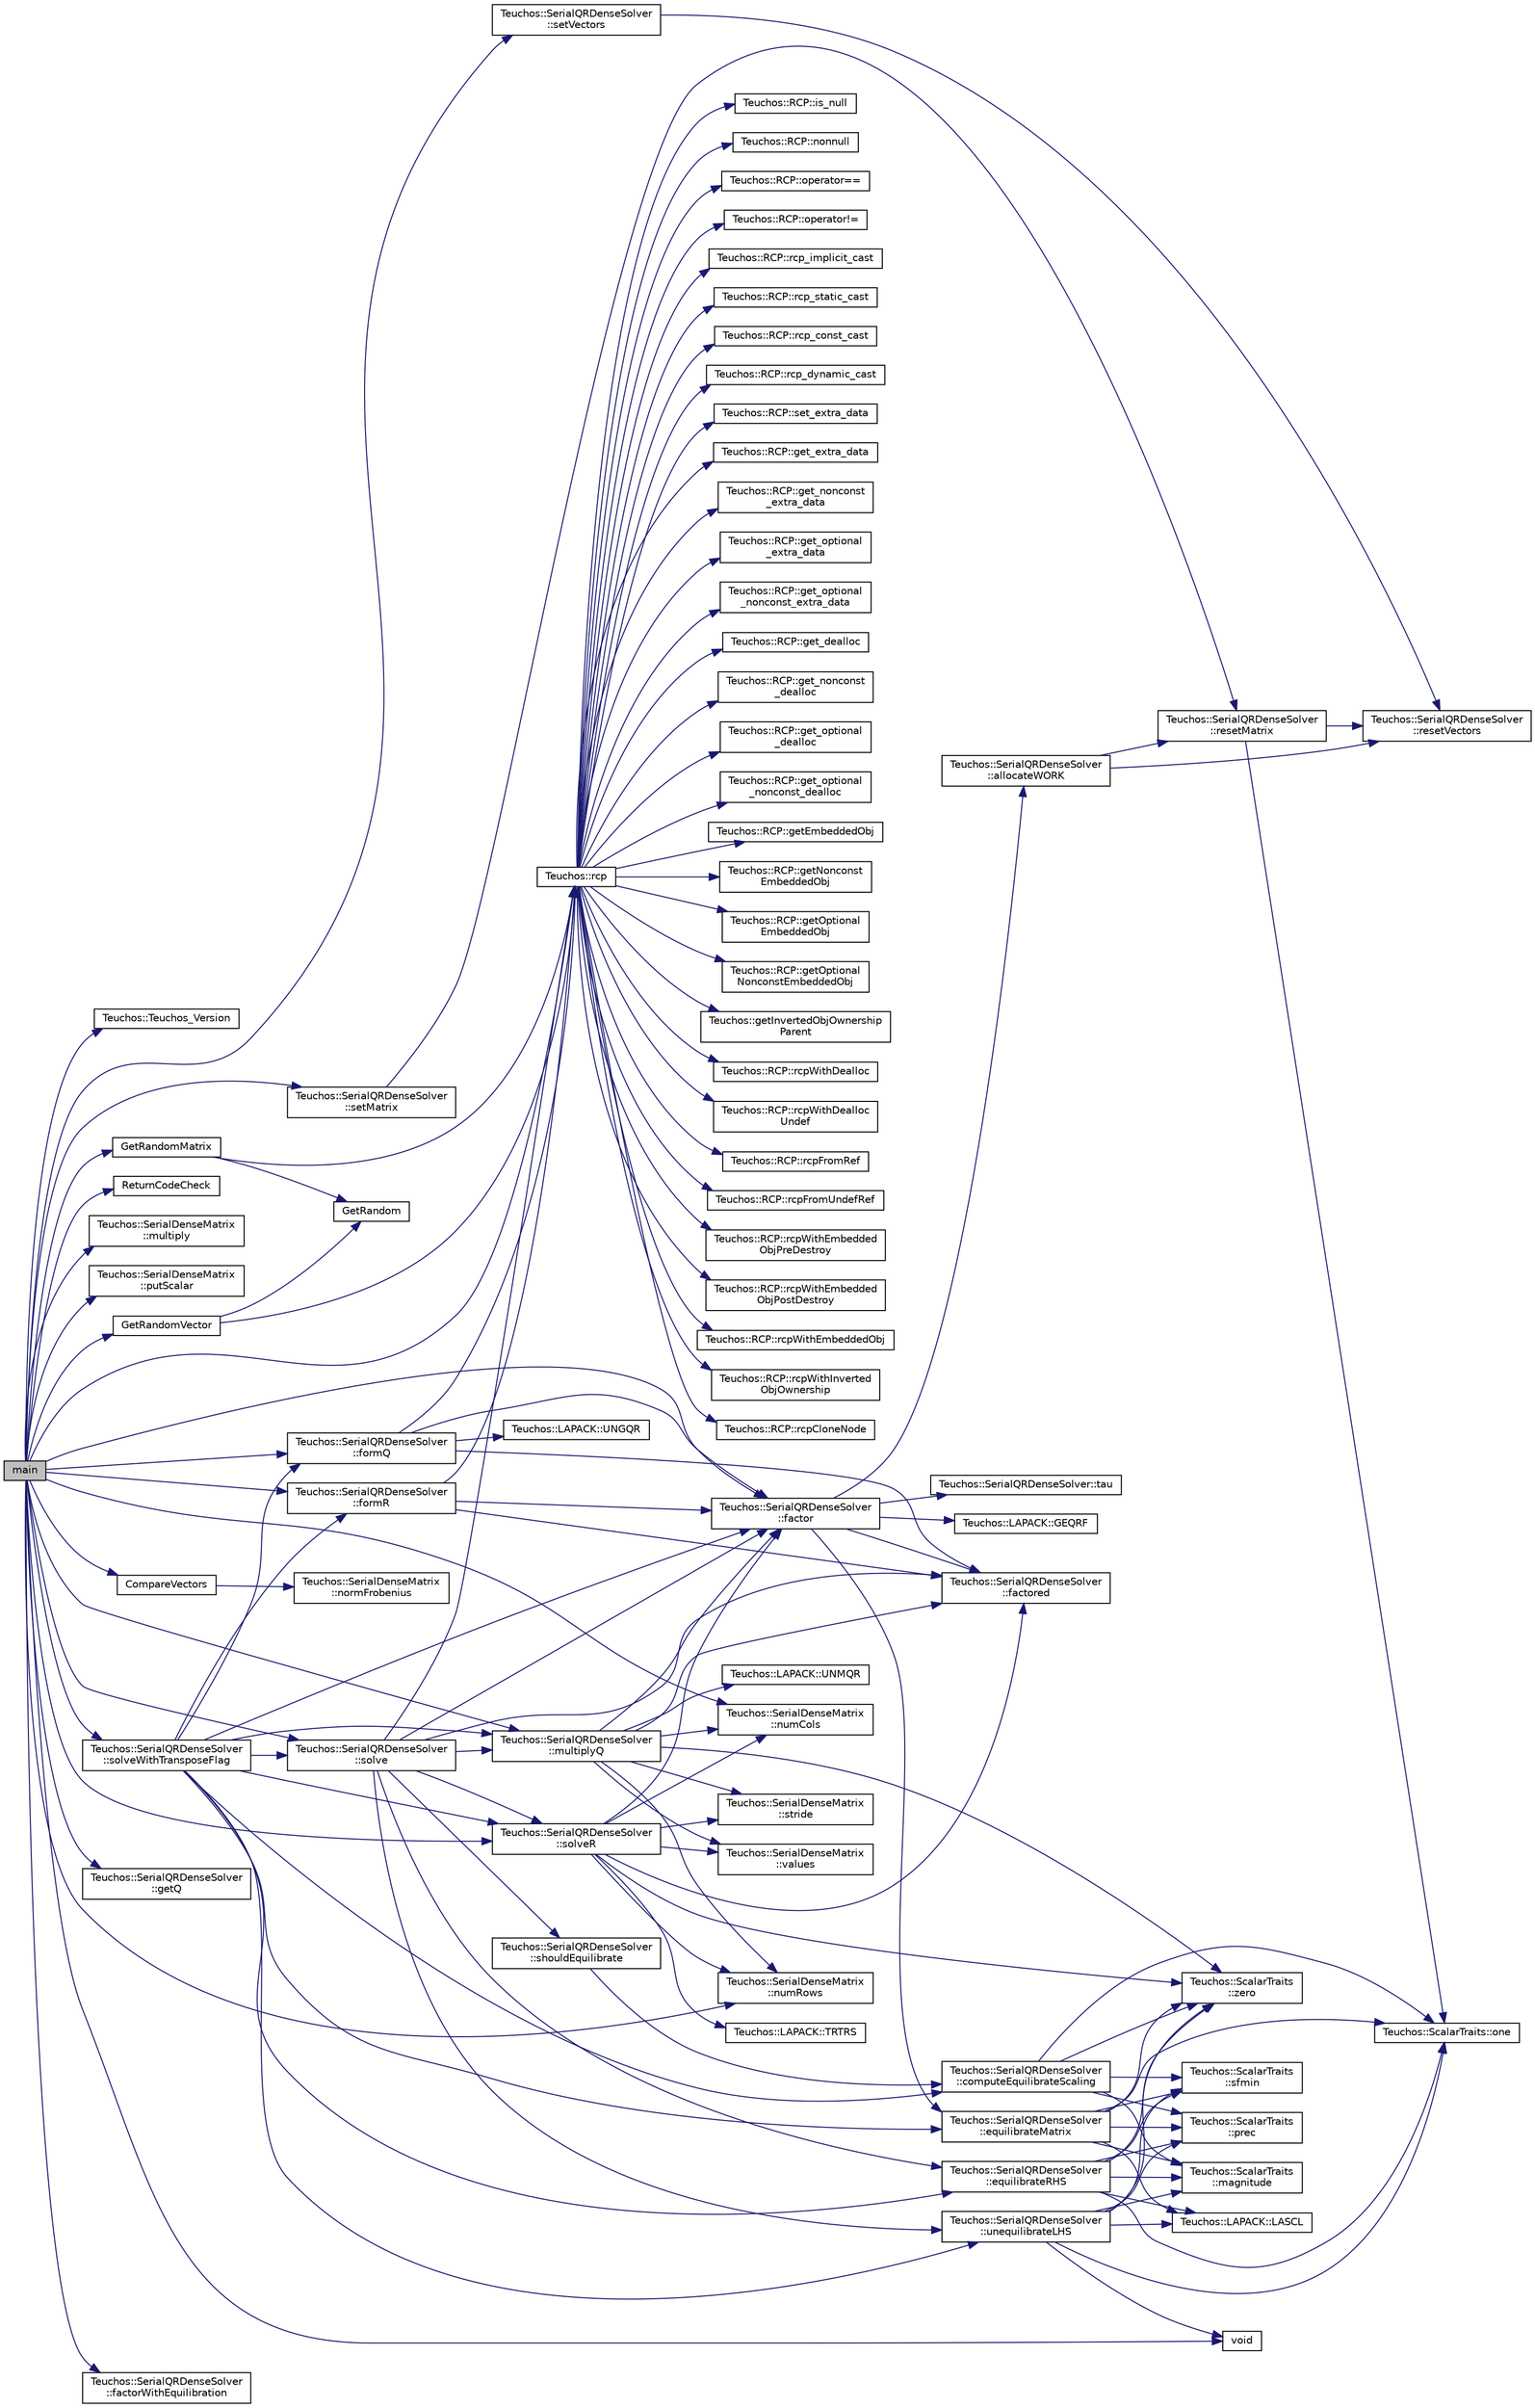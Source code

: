 digraph "main"
{
  edge [fontname="Helvetica",fontsize="10",labelfontname="Helvetica",labelfontsize="10"];
  node [fontname="Helvetica",fontsize="10",shape=record];
  rankdir="LR";
  Node88 [label="main",height=0.2,width=0.4,color="black", fillcolor="grey75", style="filled", fontcolor="black"];
  Node88 -> Node89 [color="midnightblue",fontsize="10",style="solid",fontname="Helvetica"];
  Node89 [label="Teuchos::Teuchos_Version",height=0.2,width=0.4,color="black", fillcolor="white", style="filled",URL="$d3/d74/namespace_teuchos.html#af543b117c61d1cf52e2b464f2c618309"];
  Node88 -> Node90 [color="midnightblue",fontsize="10",style="solid",fontname="Helvetica"];
  Node90 [label="GetRandomMatrix",height=0.2,width=0.4,color="black", fillcolor="white", style="filled",URL="$d2/df5/cxx__main__qr__solver_8cpp.html#a45db83713c16ec2f8224c09475acffb8"];
  Node90 -> Node91 [color="midnightblue",fontsize="10",style="solid",fontname="Helvetica"];
  Node91 [label="Teuchos::rcp",height=0.2,width=0.4,color="black", fillcolor="white", style="filled",URL="$d3/d74/namespace_teuchos.html#a8ce99105ee4c7203a1ecb670a198671a",tooltip="Deprecated. "];
  Node91 -> Node92 [color="midnightblue",fontsize="10",style="solid",fontname="Helvetica"];
  Node92 [label="Teuchos::RCP::rcpWithDealloc",height=0.2,width=0.4,color="black", fillcolor="white", style="filled",URL="$d5/d9a/class_teuchos_1_1_r_c_p.html#a0c6441ac96ec5797f7b487e4c851aebe",tooltip="Initialize from a raw pointer with a deallocation policy. "];
  Node91 -> Node93 [color="midnightblue",fontsize="10",style="solid",fontname="Helvetica"];
  Node93 [label="Teuchos::RCP::rcpWithDealloc\lUndef",height=0.2,width=0.4,color="black", fillcolor="white", style="filled",URL="$d5/d9a/class_teuchos_1_1_r_c_p.html#a69ff146d10e16f667ef0ce4523a5eef7",tooltip="Initialize from a raw pointer with a deallocation policy for an undefined type. "];
  Node91 -> Node94 [color="midnightblue",fontsize="10",style="solid",fontname="Helvetica"];
  Node94 [label="Teuchos::RCP::rcpFromRef",height=0.2,width=0.4,color="black", fillcolor="white", style="filled",URL="$d5/d9a/class_teuchos_1_1_r_c_p.html#a6c754d72d6d232c97e38bc359ab6ef82",tooltip="Return a non-owning weak RCP object from a raw object reference for a defined type. "];
  Node91 -> Node95 [color="midnightblue",fontsize="10",style="solid",fontname="Helvetica"];
  Node95 [label="Teuchos::RCP::rcpFromUndefRef",height=0.2,width=0.4,color="black", fillcolor="white", style="filled",URL="$d5/d9a/class_teuchos_1_1_r_c_p.html#a823eee3138de3b23dab97b3f37e197f3",tooltip="Return a non-owning weak RCP object from a raw object reference for an undefined type. "];
  Node91 -> Node96 [color="midnightblue",fontsize="10",style="solid",fontname="Helvetica"];
  Node96 [label="Teuchos::RCP::rcpWithEmbedded\lObjPreDestroy",height=0.2,width=0.4,color="black", fillcolor="white", style="filled",URL="$d5/d9a/class_teuchos_1_1_r_c_p.html#a02148aef172f7b2c0fb2de29cb01b91a",tooltip="Create an RCP with and also put in an embedded object. "];
  Node91 -> Node97 [color="midnightblue",fontsize="10",style="solid",fontname="Helvetica"];
  Node97 [label="Teuchos::RCP::rcpWithEmbedded\lObjPostDestroy",height=0.2,width=0.4,color="black", fillcolor="white", style="filled",URL="$d5/d9a/class_teuchos_1_1_r_c_p.html#a8272eea6a27f1fce6c30fc5d568f2de7",tooltip="Create an RCP with and also put in an embedded object. "];
  Node91 -> Node98 [color="midnightblue",fontsize="10",style="solid",fontname="Helvetica"];
  Node98 [label="Teuchos::RCP::rcpWithEmbeddedObj",height=0.2,width=0.4,color="black", fillcolor="white", style="filled",URL="$d5/d9a/class_teuchos_1_1_r_c_p.html#a506210a123b6e1747d910f037065bd73",tooltip="Create an RCP with and also put in an embedded object. "];
  Node91 -> Node99 [color="midnightblue",fontsize="10",style="solid",fontname="Helvetica"];
  Node99 [label="Teuchos::RCP::rcpWithInverted\lObjOwnership",height=0.2,width=0.4,color="black", fillcolor="white", style="filled",URL="$d5/d9a/class_teuchos_1_1_r_c_p.html#abaa6bdcd39bac7dd5c12c3e0f49eba25",tooltip="Create a new RCP that inverts the ownership of parent and child. "];
  Node91 -> Node100 [color="midnightblue",fontsize="10",style="solid",fontname="Helvetica"];
  Node100 [label="Teuchos::RCP::rcpCloneNode",height=0.2,width=0.4,color="black", fillcolor="white", style="filled",URL="$d5/d9a/class_teuchos_1_1_r_c_p.html#ae07a807743d25c57754a1988645ba791",tooltip="Allocate a new RCP object with a new RCPNode with memory pointing to the initial node. "];
  Node91 -> Node101 [color="midnightblue",fontsize="10",style="solid",fontname="Helvetica"];
  Node101 [label="Teuchos::RCP::is_null",height=0.2,width=0.4,color="black", fillcolor="white", style="filled",URL="$d5/d9a/class_teuchos_1_1_r_c_p.html#a8033d79aee37a9378d73f70eb025b05d",tooltip="Returns true if the underlying pointer is null. "];
  Node91 -> Node102 [color="midnightblue",fontsize="10",style="solid",fontname="Helvetica"];
  Node102 [label="Teuchos::RCP::nonnull",height=0.2,width=0.4,color="black", fillcolor="white", style="filled",URL="$d5/d9a/class_teuchos_1_1_r_c_p.html#ad792756b35ab5a2fa8c1d1d608763aec",tooltip="Returns true if p.get()!=NULL. "];
  Node91 -> Node103 [color="midnightblue",fontsize="10",style="solid",fontname="Helvetica"];
  Node103 [label="Teuchos::RCP::operator==",height=0.2,width=0.4,color="black", fillcolor="white", style="filled",URL="$d5/d9a/class_teuchos_1_1_r_c_p.html#afab9d7e0e5480ec8b455e38de0eee49e",tooltip="Returns true if p.get()==NULL. "];
  Node91 -> Node104 [color="midnightblue",fontsize="10",style="solid",fontname="Helvetica"];
  Node104 [label="Teuchos::RCP::operator!=",height=0.2,width=0.4,color="black", fillcolor="white", style="filled",URL="$d5/d9a/class_teuchos_1_1_r_c_p.html#a4081b5c4ac5b9d630a695755a72771cc",tooltip="Returns true if p.get()!=NULL. "];
  Node91 -> Node105 [color="midnightblue",fontsize="10",style="solid",fontname="Helvetica"];
  Node105 [label="Teuchos::RCP::rcp_implicit_cast",height=0.2,width=0.4,color="black", fillcolor="white", style="filled",URL="$d5/d9a/class_teuchos_1_1_r_c_p.html#a61fc9f719ee13e5d961dcf47053883b4",tooltip="Implicit cast of underlying RCP type from T1* to T2*. "];
  Node91 -> Node106 [color="midnightblue",fontsize="10",style="solid",fontname="Helvetica"];
  Node106 [label="Teuchos::RCP::rcp_static_cast",height=0.2,width=0.4,color="black", fillcolor="white", style="filled",URL="$d5/d9a/class_teuchos_1_1_r_c_p.html#a1c369381869737e67be8cab843b18076",tooltip="Static cast of underlying RCP type from T1* to T2*. "];
  Node91 -> Node107 [color="midnightblue",fontsize="10",style="solid",fontname="Helvetica"];
  Node107 [label="Teuchos::RCP::rcp_const_cast",height=0.2,width=0.4,color="black", fillcolor="white", style="filled",URL="$d5/d9a/class_teuchos_1_1_r_c_p.html#a6931e6c2f74c9fa9467e5dc91c6cd983",tooltip="Constant cast of underlying RCP type from T1* to T2*. "];
  Node91 -> Node108 [color="midnightblue",fontsize="10",style="solid",fontname="Helvetica"];
  Node108 [label="Teuchos::RCP::rcp_dynamic_cast",height=0.2,width=0.4,color="black", fillcolor="white", style="filled",URL="$d5/d9a/class_teuchos_1_1_r_c_p.html#a1580c807c6df3fdbcb953687b4ff60c7",tooltip="Dynamic cast of underlying RCP type from T1* to T2*. "];
  Node91 -> Node109 [color="midnightblue",fontsize="10",style="solid",fontname="Helvetica"];
  Node109 [label="Teuchos::RCP::set_extra_data",height=0.2,width=0.4,color="black", fillcolor="white", style="filled",URL="$d5/d9a/class_teuchos_1_1_r_c_p.html#addd19618c28d1cbc6959f346cee07a7f",tooltip="Set extra data associated with a RCP object. "];
  Node91 -> Node110 [color="midnightblue",fontsize="10",style="solid",fontname="Helvetica"];
  Node110 [label="Teuchos::RCP::get_extra_data",height=0.2,width=0.4,color="black", fillcolor="white", style="filled",URL="$d5/d9a/class_teuchos_1_1_r_c_p.html#ab7f7cd634c8250ff0515bd55c5f3cde6",tooltip="Get a const reference to extra data associated with a RCP object. "];
  Node91 -> Node111 [color="midnightblue",fontsize="10",style="solid",fontname="Helvetica"];
  Node111 [label="Teuchos::RCP::get_nonconst\l_extra_data",height=0.2,width=0.4,color="black", fillcolor="white", style="filled",URL="$d5/d9a/class_teuchos_1_1_r_c_p.html#a8978c29ca24e96cb61185507a0419dac",tooltip="Get a non-const reference to extra data associated with a RCP object. "];
  Node91 -> Node112 [color="midnightblue",fontsize="10",style="solid",fontname="Helvetica"];
  Node112 [label="Teuchos::RCP::get_optional\l_extra_data",height=0.2,width=0.4,color="black", fillcolor="white", style="filled",URL="$d5/d9a/class_teuchos_1_1_r_c_p.html#aac70269754b423e8e76d2e75b3dfbf96",tooltip="Get a pointer to const extra data (if it exists) associated with a RCP object. "];
  Node91 -> Node113 [color="midnightblue",fontsize="10",style="solid",fontname="Helvetica"];
  Node113 [label="Teuchos::RCP::get_optional\l_nonconst_extra_data",height=0.2,width=0.4,color="black", fillcolor="white", style="filled",URL="$d5/d9a/class_teuchos_1_1_r_c_p.html#a7b838cf99afd0bb5f2ebc94ab8d73b59",tooltip="Get a pointer to non-const extra data (if it exists) associated with a RCP object. "];
  Node91 -> Node114 [color="midnightblue",fontsize="10",style="solid",fontname="Helvetica"];
  Node114 [label="Teuchos::RCP::get_dealloc",height=0.2,width=0.4,color="black", fillcolor="white", style="filled",URL="$d5/d9a/class_teuchos_1_1_r_c_p.html#a62a1b34d2efe42b0a0fb4e20c1089f89",tooltip="Return a const reference to the underlying deallocator object. "];
  Node91 -> Node115 [color="midnightblue",fontsize="10",style="solid",fontname="Helvetica"];
  Node115 [label="Teuchos::RCP::get_nonconst\l_dealloc",height=0.2,width=0.4,color="black", fillcolor="white", style="filled",URL="$d5/d9a/class_teuchos_1_1_r_c_p.html#a67483a8eaf4d6a5f234e7bd6c971b009",tooltip="Return a non-const reference to the underlying deallocator object. "];
  Node91 -> Node116 [color="midnightblue",fontsize="10",style="solid",fontname="Helvetica"];
  Node116 [label="Teuchos::RCP::get_optional\l_dealloc",height=0.2,width=0.4,color="black", fillcolor="white", style="filled",URL="$d5/d9a/class_teuchos_1_1_r_c_p.html#ac7868e0bffe12f3a8c82daa61cd4cefb",tooltip="Return a pointer to the underlying const deallocator object if it exists. "];
  Node91 -> Node117 [color="midnightblue",fontsize="10",style="solid",fontname="Helvetica"];
  Node117 [label="Teuchos::RCP::get_optional\l_nonconst_dealloc",height=0.2,width=0.4,color="black", fillcolor="white", style="filled",URL="$d5/d9a/class_teuchos_1_1_r_c_p.html#a40a73590cabeeb6ac3556981e068bd5d",tooltip="Return a pointer to the underlying non-const deallocator object if it exists. "];
  Node91 -> Node118 [color="midnightblue",fontsize="10",style="solid",fontname="Helvetica"];
  Node118 [label="Teuchos::RCP::getEmbeddedObj",height=0.2,width=0.4,color="black", fillcolor="white", style="filled",URL="$d5/d9a/class_teuchos_1_1_r_c_p.html#afd9ce82fd86820b298f9c3847d585708",tooltip="Get a const reference to an embedded object that was set by calling rcpWithEmbeddedObjPreDestroy(), rcpWithEmbeddedObjPostDestory(), or rcpWithEmbeddedObj(). "];
  Node91 -> Node119 [color="midnightblue",fontsize="10",style="solid",fontname="Helvetica"];
  Node119 [label="Teuchos::RCP::getNonconst\lEmbeddedObj",height=0.2,width=0.4,color="black", fillcolor="white", style="filled",URL="$d5/d9a/class_teuchos_1_1_r_c_p.html#a5dfd3a9f656d730dea2902f08a765811",tooltip="Get a non-const reference to an embedded object that was set by calling rcpWithEmbeddedObjPreDestroy(..."];
  Node91 -> Node120 [color="midnightblue",fontsize="10",style="solid",fontname="Helvetica"];
  Node120 [label="Teuchos::RCP::getOptional\lEmbeddedObj",height=0.2,width=0.4,color="black", fillcolor="white", style="filled",URL="$d5/d9a/class_teuchos_1_1_r_c_p.html#ae35995646037935daf4f98375cbb7ae3",tooltip="Get an optional Ptr to a const embedded object if it was set by calling rcpWithEmbeddedObjPreDestroy(..."];
  Node91 -> Node121 [color="midnightblue",fontsize="10",style="solid",fontname="Helvetica"];
  Node121 [label="Teuchos::RCP::getOptional\lNonconstEmbeddedObj",height=0.2,width=0.4,color="black", fillcolor="white", style="filled",URL="$d5/d9a/class_teuchos_1_1_r_c_p.html#a1fcb0b191b4d3f13cd7e2c139dcc4d8e",tooltip="Get an optional Ptr to a non-const embedded object if it was set by calling rcpWithEmbeddedObjPreDest..."];
  Node91 -> Node122 [color="midnightblue",fontsize="10",style="solid",fontname="Helvetica"];
  Node122 [label="Teuchos::getInvertedObjOwnership\lParent",height=0.2,width=0.4,color="black", fillcolor="white", style="filled",URL="$d3/d74/namespace_teuchos.html#a36781a62aaf40511a8eb5a8c8d3914f9",tooltip="Get the parent back from an inverted ownership RCP. "];
  Node90 -> Node123 [color="midnightblue",fontsize="10",style="solid",fontname="Helvetica"];
  Node123 [label="GetRandom",height=0.2,width=0.4,color="black", fillcolor="white", style="filled",URL="$d2/df5/cxx__main__qr__solver_8cpp.html#a208e6cb670c98a810f7406ca3b67a0b2"];
  Node88 -> Node124 [color="midnightblue",fontsize="10",style="solid",fontname="Helvetica"];
  Node124 [label="GetRandomVector",height=0.2,width=0.4,color="black", fillcolor="white", style="filled",URL="$d2/df5/cxx__main__qr__solver_8cpp.html#a77cb5ca9cb34910a21cc78de78c3a805"];
  Node124 -> Node91 [color="midnightblue",fontsize="10",style="solid",fontname="Helvetica"];
  Node124 -> Node123 [color="midnightblue",fontsize="10",style="solid",fontname="Helvetica"];
  Node88 -> Node125 [color="midnightblue",fontsize="10",style="solid",fontname="Helvetica"];
  Node125 [label="ReturnCodeCheck",height=0.2,width=0.4,color="black", fillcolor="white", style="filled",URL="$d2/df5/cxx__main__qr__solver_8cpp.html#ac73ad608bfaca4d0cceb620e644e9bc4"];
  Node88 -> Node126 [color="midnightblue",fontsize="10",style="solid",fontname="Helvetica"];
  Node126 [label="Teuchos::SerialDenseMatrix\l::multiply",height=0.2,width=0.4,color="black", fillcolor="white", style="filled",URL="$da/d49/class_teuchos_1_1_serial_dense_matrix.html#abfacde2eb37372ddc0489cfeab8540e0",tooltip="Multiply A * B and add them to this; this = beta * this + alpha*A*B. "];
  Node88 -> Node127 [color="midnightblue",fontsize="10",style="solid",fontname="Helvetica"];
  Node127 [label="Teuchos::SerialDenseMatrix\l::putScalar",height=0.2,width=0.4,color="black", fillcolor="white", style="filled",URL="$da/d49/class_teuchos_1_1_serial_dense_matrix.html#a0e3cdc2fae62879a39f2bc1bab840353",tooltip="Set all values in the matrix to a constant value. "];
  Node88 -> Node128 [color="midnightblue",fontsize="10",style="solid",fontname="Helvetica"];
  Node128 [label="Teuchos::SerialQRDenseSolver\l::setMatrix",height=0.2,width=0.4,color="black", fillcolor="white", style="filled",URL="$d5/d6d/class_teuchos_1_1_serial_q_r_dense_solver.html#ac9523c4f24ca7abc09bdb4ecf7eff942",tooltip="Sets the pointers for coefficient matrix. "];
  Node128 -> Node129 [color="midnightblue",fontsize="10",style="solid",fontname="Helvetica"];
  Node129 [label="Teuchos::SerialQRDenseSolver\l::resetMatrix",height=0.2,width=0.4,color="black", fillcolor="white", style="filled",URL="$d5/d6d/class_teuchos_1_1_serial_q_r_dense_solver.html#a7191b6ad460031e9a865172af6dcf5e0"];
  Node129 -> Node130 [color="midnightblue",fontsize="10",style="solid",fontname="Helvetica"];
  Node130 [label="Teuchos::SerialQRDenseSolver\l::resetVectors",height=0.2,width=0.4,color="black", fillcolor="white", style="filled",URL="$d5/d6d/class_teuchos_1_1_serial_q_r_dense_solver.html#a023a3912adcbdff1fd3baa0d219c4597"];
  Node129 -> Node131 [color="midnightblue",fontsize="10",style="solid",fontname="Helvetica"];
  Node131 [label="Teuchos::ScalarTraits::one",height=0.2,width=0.4,color="black", fillcolor="white", style="filled",URL="$d1/df7/struct_teuchos_1_1_scalar_traits.html#a146d96d758b245a3ca2272680ebf52b4",tooltip="Returns representation of one for this scalar type. "];
  Node88 -> Node132 [color="midnightblue",fontsize="10",style="solid",fontname="Helvetica"];
  Node132 [label="Teuchos::SerialQRDenseSolver\l::setVectors",height=0.2,width=0.4,color="black", fillcolor="white", style="filled",URL="$d5/d6d/class_teuchos_1_1_serial_q_r_dense_solver.html#a5dc14306a257bbb0dc2c6e0f93e551c6",tooltip="Sets the pointers for left and right hand side vector(s). "];
  Node132 -> Node130 [color="midnightblue",fontsize="10",style="solid",fontname="Helvetica"];
  Node88 -> Node91 [color="midnightblue",fontsize="10",style="solid",fontname="Helvetica"];
  Node88 -> Node133 [color="midnightblue",fontsize="10",style="solid",fontname="Helvetica"];
  Node133 [label="Teuchos::SerialQRDenseSolver\l::factor",height=0.2,width=0.4,color="black", fillcolor="white", style="filled",URL="$d5/d6d/class_teuchos_1_1_serial_q_r_dense_solver.html#aa4ff8234d91420cd57cd1d70c83f645f",tooltip="Computes the in-place QR factorization of the matrix using the LAPACK routine _GETRF or the Eigen cla..."];
  Node133 -> Node134 [color="midnightblue",fontsize="10",style="solid",fontname="Helvetica"];
  Node134 [label="Teuchos::SerialQRDenseSolver\l::factored",height=0.2,width=0.4,color="black", fillcolor="white", style="filled",URL="$d5/d6d/class_teuchos_1_1_serial_q_r_dense_solver.html#abc1892bd326a29a3f4abd990aa6ddda9",tooltip="Returns true if matrix is factored (factor available via getFactoredMatrix()). "];
  Node133 -> Node135 [color="midnightblue",fontsize="10",style="solid",fontname="Helvetica"];
  Node135 [label="Teuchos::SerialQRDenseSolver\l::equilibrateMatrix",height=0.2,width=0.4,color="black", fillcolor="white", style="filled",URL="$d5/d6d/class_teuchos_1_1_serial_q_r_dense_solver.html#adc99b3808daa7a53723c6176ba332235",tooltip="Equilibrates the this matrix. "];
  Node135 -> Node136 [color="midnightblue",fontsize="10",style="solid",fontname="Helvetica"];
  Node136 [label="Teuchos::ScalarTraits\l::sfmin",height=0.2,width=0.4,color="black", fillcolor="white", style="filled",URL="$d1/df7/struct_teuchos_1_1_scalar_traits.html#af0f8203d4f3a1f24ca08cb4e77143d72",tooltip="Returns safe minimum (sfmin), such that 1/sfmin does not overflow. "];
  Node135 -> Node137 [color="midnightblue",fontsize="10",style="solid",fontname="Helvetica"];
  Node137 [label="Teuchos::ScalarTraits\l::prec",height=0.2,width=0.4,color="black", fillcolor="white", style="filled",URL="$d1/df7/struct_teuchos_1_1_scalar_traits.html#afe394147dc5d244004062410187da7f2",tooltip="Returns eps*base. "];
  Node135 -> Node138 [color="midnightblue",fontsize="10",style="solid",fontname="Helvetica"];
  Node138 [label="Teuchos::ScalarTraits\l::zero",height=0.2,width=0.4,color="black", fillcolor="white", style="filled",URL="$d1/df7/struct_teuchos_1_1_scalar_traits.html#a1d9fe4c2221fcd9df15a16cf525e0f24",tooltip="Returns representation of zero for this scalar type. "];
  Node135 -> Node131 [color="midnightblue",fontsize="10",style="solid",fontname="Helvetica"];
  Node135 -> Node139 [color="midnightblue",fontsize="10",style="solid",fontname="Helvetica"];
  Node139 [label="Teuchos::ScalarTraits\l::magnitude",height=0.2,width=0.4,color="black", fillcolor="white", style="filled",URL="$d1/df7/struct_teuchos_1_1_scalar_traits.html#a09d4569fca3d1a965037a483dd86de56",tooltip="Returns the magnitudeType of the scalar type a. "];
  Node135 -> Node140 [color="midnightblue",fontsize="10",style="solid",fontname="Helvetica"];
  Node140 [label="Teuchos::LAPACK::LASCL",height=0.2,width=0.4,color="black", fillcolor="white", style="filled",URL="$d5/dfb/class_teuchos_1_1_l_a_p_a_c_k.html#abcc5bf29f69788330cd6fa77708cf9c7",tooltip="Multiplies the m by n matrix A by the real scalar cto/cfrom. "];
  Node133 -> Node141 [color="midnightblue",fontsize="10",style="solid",fontname="Helvetica"];
  Node141 [label="Teuchos::SerialQRDenseSolver\l::allocateWORK",height=0.2,width=0.4,color="black", fillcolor="white", style="filled",URL="$d5/d6d/class_teuchos_1_1_serial_q_r_dense_solver.html#af9735f68e49e81941b9aa8a727d9c4c0"];
  Node141 -> Node129 [color="midnightblue",fontsize="10",style="solid",fontname="Helvetica"];
  Node141 -> Node130 [color="midnightblue",fontsize="10",style="solid",fontname="Helvetica"];
  Node133 -> Node142 [color="midnightblue",fontsize="10",style="solid",fontname="Helvetica"];
  Node142 [label="Teuchos::SerialQRDenseSolver::tau",height=0.2,width=0.4,color="black", fillcolor="white", style="filled",URL="$d5/d6d/class_teuchos_1_1_serial_q_r_dense_solver.html#a81c0885e2204309843a5e2f243031c68",tooltip="Returns pointer to pivot vector (if factorization has been computed), zero otherwise. "];
  Node133 -> Node143 [color="midnightblue",fontsize="10",style="solid",fontname="Helvetica"];
  Node143 [label="Teuchos::LAPACK::GEQRF",height=0.2,width=0.4,color="black", fillcolor="white", style="filled",URL="$d5/dfb/class_teuchos_1_1_l_a_p_a_c_k.html#ace3f5efd184ad4c9dc36634e33529f10",tooltip="Computes a QR factorization of a general m by n matrix A. "];
  Node88 -> Node144 [color="midnightblue",fontsize="10",style="solid",fontname="Helvetica"];
  Node144 [label="Teuchos::SerialQRDenseSolver\l::formQ",height=0.2,width=0.4,color="black", fillcolor="white", style="filled",URL="$d5/d6d/class_teuchos_1_1_serial_q_r_dense_solver.html#ad860969dd7e50b0ed129bf07ca28fd40",tooltip="Explicitly forms the unitary matrix Q. "];
  Node144 -> Node134 [color="midnightblue",fontsize="10",style="solid",fontname="Helvetica"];
  Node144 -> Node133 [color="midnightblue",fontsize="10",style="solid",fontname="Helvetica"];
  Node144 -> Node91 [color="midnightblue",fontsize="10",style="solid",fontname="Helvetica"];
  Node144 -> Node145 [color="midnightblue",fontsize="10",style="solid",fontname="Helvetica"];
  Node145 [label="Teuchos::LAPACK::UNGQR",height=0.2,width=0.4,color="black", fillcolor="white", style="filled",URL="$d5/dfb/class_teuchos_1_1_l_a_p_a_c_k.html#a7d00cc423e206ea6cc9df919e0931184",tooltip="Compute explicit QR factor from QR factorization (GEQRF) (complex case). "];
  Node88 -> Node146 [color="midnightblue",fontsize="10",style="solid",fontname="Helvetica"];
  Node146 [label="Teuchos::SerialQRDenseSolver\l::solve",height=0.2,width=0.4,color="black", fillcolor="white", style="filled",URL="$d5/d6d/class_teuchos_1_1_serial_q_r_dense_solver.html#ab0f237691fad0cec946f8d45d5d8e0b8",tooltip="Computes the solution X to AX = B for the this matrix and the B provided to SetVectors().. "];
  Node146 -> Node147 [color="midnightblue",fontsize="10",style="solid",fontname="Helvetica"];
  Node147 [label="Teuchos::SerialQRDenseSolver\l::equilibrateRHS",height=0.2,width=0.4,color="black", fillcolor="white", style="filled",URL="$d5/d6d/class_teuchos_1_1_serial_q_r_dense_solver.html#af0098f5074e9da9db3e7312bce4b426e",tooltip="Equilibrates the current RHS. "];
  Node147 -> Node136 [color="midnightblue",fontsize="10",style="solid",fontname="Helvetica"];
  Node147 -> Node137 [color="midnightblue",fontsize="10",style="solid",fontname="Helvetica"];
  Node147 -> Node138 [color="midnightblue",fontsize="10",style="solid",fontname="Helvetica"];
  Node147 -> Node131 [color="midnightblue",fontsize="10",style="solid",fontname="Helvetica"];
  Node147 -> Node139 [color="midnightblue",fontsize="10",style="solid",fontname="Helvetica"];
  Node147 -> Node140 [color="midnightblue",fontsize="10",style="solid",fontname="Helvetica"];
  Node146 -> Node148 [color="midnightblue",fontsize="10",style="solid",fontname="Helvetica"];
  Node148 [label="Teuchos::SerialQRDenseSolver\l::shouldEquilibrate",height=0.2,width=0.4,color="black", fillcolor="white", style="filled",URL="$d5/d6d/class_teuchos_1_1_serial_q_r_dense_solver.html#a4b01b3af100b1623715acc45871e7489",tooltip="Returns true if the LAPACK general rules for equilibration suggest you should equilibrate the system..."];
  Node148 -> Node149 [color="midnightblue",fontsize="10",style="solid",fontname="Helvetica"];
  Node149 [label="Teuchos::SerialQRDenseSolver\l::computeEquilibrateScaling",height=0.2,width=0.4,color="black", fillcolor="white", style="filled",URL="$d5/d6d/class_teuchos_1_1_serial_q_r_dense_solver.html#af8396c74539a3aa983787fba81115401",tooltip="Determines if this matrix should be scaled. "];
  Node149 -> Node136 [color="midnightblue",fontsize="10",style="solid",fontname="Helvetica"];
  Node149 -> Node137 [color="midnightblue",fontsize="10",style="solid",fontname="Helvetica"];
  Node149 -> Node138 [color="midnightblue",fontsize="10",style="solid",fontname="Helvetica"];
  Node149 -> Node131 [color="midnightblue",fontsize="10",style="solid",fontname="Helvetica"];
  Node149 -> Node139 [color="midnightblue",fontsize="10",style="solid",fontname="Helvetica"];
  Node146 -> Node134 [color="midnightblue",fontsize="10",style="solid",fontname="Helvetica"];
  Node146 -> Node133 [color="midnightblue",fontsize="10",style="solid",fontname="Helvetica"];
  Node146 -> Node91 [color="midnightblue",fontsize="10",style="solid",fontname="Helvetica"];
  Node146 -> Node150 [color="midnightblue",fontsize="10",style="solid",fontname="Helvetica"];
  Node150 [label="Teuchos::SerialQRDenseSolver\l::multiplyQ",height=0.2,width=0.4,color="black", fillcolor="white", style="filled",URL="$d5/d6d/class_teuchos_1_1_serial_q_r_dense_solver.html#a72ab92abcb2e6411a276898c2e740249",tooltip="Left multiply the input matrix by the unitary matrix Q or its adjoint. "];
  Node150 -> Node151 [color="midnightblue",fontsize="10",style="solid",fontname="Helvetica"];
  Node151 [label="Teuchos::SerialDenseMatrix\l::numRows",height=0.2,width=0.4,color="black", fillcolor="white", style="filled",URL="$da/d49/class_teuchos_1_1_serial_dense_matrix.html#aa5da562777ee7cd7a2c7d581646bf3ef",tooltip="Returns the row dimension of this matrix. "];
  Node150 -> Node152 [color="midnightblue",fontsize="10",style="solid",fontname="Helvetica"];
  Node152 [label="Teuchos::SerialDenseMatrix\l::values",height=0.2,width=0.4,color="black", fillcolor="white", style="filled",URL="$da/d49/class_teuchos_1_1_serial_dense_matrix.html#ab73c00a9305fa28842e15af738632009",tooltip="Data array access method. "];
  Node150 -> Node134 [color="midnightblue",fontsize="10",style="solid",fontname="Helvetica"];
  Node150 -> Node133 [color="midnightblue",fontsize="10",style="solid",fontname="Helvetica"];
  Node150 -> Node153 [color="midnightblue",fontsize="10",style="solid",fontname="Helvetica"];
  Node153 [label="Teuchos::SerialDenseMatrix\l::numCols",height=0.2,width=0.4,color="black", fillcolor="white", style="filled",URL="$da/d49/class_teuchos_1_1_serial_dense_matrix.html#aca99d8ead38b3af48f4de39d5abe5f68",tooltip="Returns the column dimension of this matrix. "];
  Node150 -> Node154 [color="midnightblue",fontsize="10",style="solid",fontname="Helvetica"];
  Node154 [label="Teuchos::SerialDenseMatrix\l::stride",height=0.2,width=0.4,color="black", fillcolor="white", style="filled",URL="$da/d49/class_teuchos_1_1_serial_dense_matrix.html#a6bc252ebddadb18e5e3214615f1d82b7",tooltip="Returns the stride between the columns of this matrix in memory. "];
  Node150 -> Node138 [color="midnightblue",fontsize="10",style="solid",fontname="Helvetica"];
  Node150 -> Node155 [color="midnightblue",fontsize="10",style="solid",fontname="Helvetica"];
  Node155 [label="Teuchos::LAPACK::UNMQR",height=0.2,width=0.4,color="black", fillcolor="white", style="filled",URL="$d5/dfb/class_teuchos_1_1_l_a_p_a_c_k.html#ac46d2a65e6dcead7336f3008287f515b",tooltip="Apply Householder reflectors (complex case). "];
  Node146 -> Node156 [color="midnightblue",fontsize="10",style="solid",fontname="Helvetica"];
  Node156 [label="Teuchos::SerialQRDenseSolver\l::solveR",height=0.2,width=0.4,color="black", fillcolor="white", style="filled",URL="$d5/d6d/class_teuchos_1_1_serial_q_r_dense_solver.html#a1323acea674a473520517460312c0445",tooltip="Solve input matrix on the left with the upper triangular matrix R or its adjoint. ..."];
  Node156 -> Node151 [color="midnightblue",fontsize="10",style="solid",fontname="Helvetica"];
  Node156 -> Node152 [color="midnightblue",fontsize="10",style="solid",fontname="Helvetica"];
  Node156 -> Node134 [color="midnightblue",fontsize="10",style="solid",fontname="Helvetica"];
  Node156 -> Node133 [color="midnightblue",fontsize="10",style="solid",fontname="Helvetica"];
  Node156 -> Node153 [color="midnightblue",fontsize="10",style="solid",fontname="Helvetica"];
  Node156 -> Node154 [color="midnightblue",fontsize="10",style="solid",fontname="Helvetica"];
  Node156 -> Node138 [color="midnightblue",fontsize="10",style="solid",fontname="Helvetica"];
  Node156 -> Node157 [color="midnightblue",fontsize="10",style="solid",fontname="Helvetica"];
  Node157 [label="Teuchos::LAPACK::TRTRS",height=0.2,width=0.4,color="black", fillcolor="white", style="filled",URL="$d5/dfb/class_teuchos_1_1_l_a_p_a_c_k.html#a909464a50cb70ab66f6e0d8dbecca18f",tooltip="Solves a triangular linear system of the form A*X=B or A**T*X=B, where A is a triangular matrix..."];
  Node146 -> Node158 [color="midnightblue",fontsize="10",style="solid",fontname="Helvetica"];
  Node158 [label="Teuchos::SerialQRDenseSolver\l::unequilibrateLHS",height=0.2,width=0.4,color="black", fillcolor="white", style="filled",URL="$d5/d6d/class_teuchos_1_1_serial_q_r_dense_solver.html#af967ff0a70a3f230a682b22605cb84bc",tooltip="Unscales the solution vectors if equilibration was used to solve the system. "];
  Node158 -> Node136 [color="midnightblue",fontsize="10",style="solid",fontname="Helvetica"];
  Node158 -> Node137 [color="midnightblue",fontsize="10",style="solid",fontname="Helvetica"];
  Node158 -> Node138 [color="midnightblue",fontsize="10",style="solid",fontname="Helvetica"];
  Node158 -> Node131 [color="midnightblue",fontsize="10",style="solid",fontname="Helvetica"];
  Node158 -> Node139 [color="midnightblue",fontsize="10",style="solid",fontname="Helvetica"];
  Node158 -> Node159 [color="midnightblue",fontsize="10",style="solid",fontname="Helvetica"];
  Node159 [label="void",height=0.2,width=0.4,color="black", fillcolor="white", style="filled",URL="$d1/dd1/3rd_party_2gc_2include_2gc_8h.html#acacfa47efcc44a29f7bb7d98f2a000f8"];
  Node158 -> Node140 [color="midnightblue",fontsize="10",style="solid",fontname="Helvetica"];
  Node88 -> Node160 [color="midnightblue",fontsize="10",style="solid",fontname="Helvetica"];
  Node160 [label="CompareVectors",height=0.2,width=0.4,color="black", fillcolor="white", style="filled",URL="$d2/df5/cxx__main__qr__solver_8cpp.html#ac910dd32f432c10ef34555b4ff06dcf1"];
  Node160 -> Node161 [color="midnightblue",fontsize="10",style="solid",fontname="Helvetica"];
  Node161 [label="Teuchos::SerialDenseMatrix\l::normFrobenius",height=0.2,width=0.4,color="black", fillcolor="white", style="filled",URL="$da/d49/class_teuchos_1_1_serial_dense_matrix.html#ac806cef64c8dcb4d48f21039efa4bdd1",tooltip="Returns the Frobenius-norm of the matrix. "];
  Node88 -> Node150 [color="midnightblue",fontsize="10",style="solid",fontname="Helvetica"];
  Node88 -> Node156 [color="midnightblue",fontsize="10",style="solid",fontname="Helvetica"];
  Node88 -> Node162 [color="midnightblue",fontsize="10",style="solid",fontname="Helvetica"];
  Node162 [label="Teuchos::SerialQRDenseSolver\l::getQ",height=0.2,width=0.4,color="black", fillcolor="white", style="filled",URL="$d5/d6d/class_teuchos_1_1_serial_q_r_dense_solver.html#a2c9a2a4b9fa5069fd59d3f0f171c1ea7",tooltip="Returns pointer to Q (assuming factorization has been performed). "];
  Node88 -> Node163 [color="midnightblue",fontsize="10",style="solid",fontname="Helvetica"];
  Node163 [label="Teuchos::SerialQRDenseSolver\l::formR",height=0.2,width=0.4,color="black", fillcolor="white", style="filled",URL="$d5/d6d/class_teuchos_1_1_serial_q_r_dense_solver.html#a3ea3e2068db1e127605427bee3a28ef9",tooltip="Explicitly forms the upper triangular matrix R. "];
  Node163 -> Node134 [color="midnightblue",fontsize="10",style="solid",fontname="Helvetica"];
  Node163 -> Node133 [color="midnightblue",fontsize="10",style="solid",fontname="Helvetica"];
  Node163 -> Node91 [color="midnightblue",fontsize="10",style="solid",fontname="Helvetica"];
  Node88 -> Node164 [color="midnightblue",fontsize="10",style="solid",fontname="Helvetica"];
  Node164 [label="Teuchos::SerialQRDenseSolver\l::solveWithTransposeFlag",height=0.2,width=0.4,color="black", fillcolor="white", style="filled",URL="$d5/d6d/class_teuchos_1_1_serial_q_r_dense_solver.html#ab78e36fa748b2f4802ea4f9ee227d05b",tooltip="All subsequent function calls will work with the transpose-type set by this method (Teuchos::NO_TRANS..."];
  Node164 -> Node133 [color="midnightblue",fontsize="10",style="solid",fontname="Helvetica"];
  Node164 -> Node146 [color="midnightblue",fontsize="10",style="solid",fontname="Helvetica"];
  Node164 -> Node149 [color="midnightblue",fontsize="10",style="solid",fontname="Helvetica"];
  Node164 -> Node135 [color="midnightblue",fontsize="10",style="solid",fontname="Helvetica"];
  Node164 -> Node147 [color="midnightblue",fontsize="10",style="solid",fontname="Helvetica"];
  Node164 -> Node158 [color="midnightblue",fontsize="10",style="solid",fontname="Helvetica"];
  Node164 -> Node144 [color="midnightblue",fontsize="10",style="solid",fontname="Helvetica"];
  Node164 -> Node163 [color="midnightblue",fontsize="10",style="solid",fontname="Helvetica"];
  Node164 -> Node150 [color="midnightblue",fontsize="10",style="solid",fontname="Helvetica"];
  Node164 -> Node156 [color="midnightblue",fontsize="10",style="solid",fontname="Helvetica"];
  Node88 -> Node165 [color="midnightblue",fontsize="10",style="solid",fontname="Helvetica"];
  Node165 [label="Teuchos::SerialQRDenseSolver\l::factorWithEquilibration",height=0.2,width=0.4,color="black", fillcolor="white", style="filled",URL="$d5/d6d/class_teuchos_1_1_serial_q_r_dense_solver.html#a071bc1a8863836bbd609a35fd8cd1de2",tooltip="Causes equilibration to be called just before the matrix factorization as part of the call to factor..."];
  Node88 -> Node159 [color="midnightblue",fontsize="10",style="solid",fontname="Helvetica"];
  Node88 -> Node153 [color="midnightblue",fontsize="10",style="solid",fontname="Helvetica"];
  Node88 -> Node151 [color="midnightblue",fontsize="10",style="solid",fontname="Helvetica"];
}
